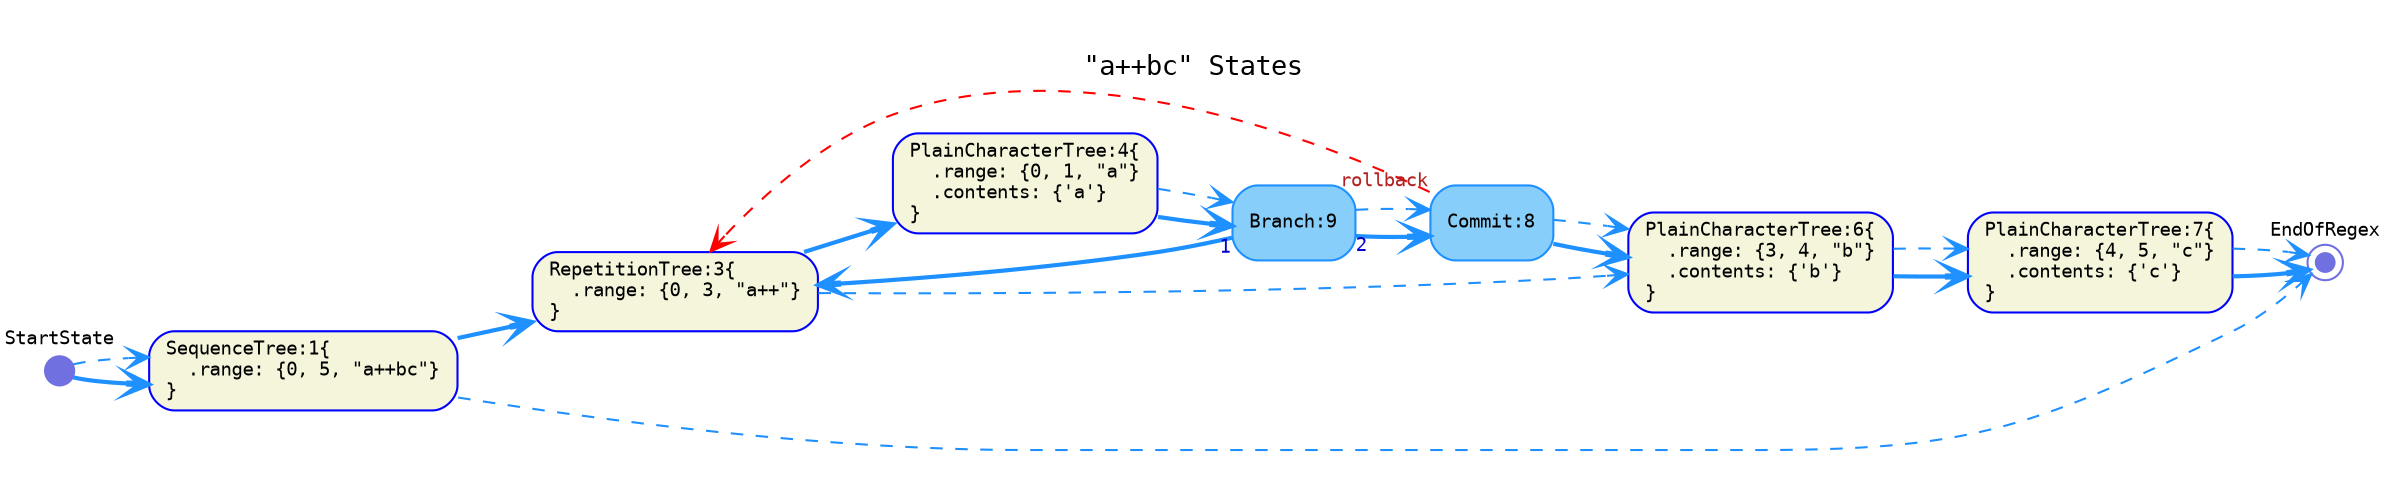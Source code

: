digraph G {
  rankdir=LR;
  graph [fontname="Monospace", fontsize="13", pad="0.3"]
  labelloc="t";
  label="\"a++bc\" States";

  // tree-and-state nodes
  node [fontname="Monospace", fontsize= "9", shape="box", style="rounded,filled", color="Blue", fillcolor="Beige", fixedsize="false", width="0.75"]
  1[ label="SequenceTree:1\{\l  .range: \{0, 5, \"a++bc\"\}\l\}\l" ]
  3[ label="RepetitionTree:3\{\l  .range: \{0, 3, \"a++\"\}\l\}\l" ]
  4[ label="PlainCharacterTree:4\{\l  .range: \{0, 1, \"a\"\}\l  .contents: \{'a'\}\l\}\l" ]
  6[ label="PlainCharacterTree:6\{\l  .range: \{3, 4, \"b\"\}\l  .contents: \{'b'\}\l\}\l" ]
  7[ label="PlainCharacterTree:7\{\l  .range: \{4, 5, \"c\"\}\l  .contents: \{'c'\}\l\}\l" ]

  // state nodes
  node [fontname="Monospace", fontsize= "9", shape="box", style="rounded,filled", color="DodgerBlue", fillcolor="LightSkyBlue", fixedsize="false", width="0.75"]
  8[ label="Commit:8\l" ]
  9[ label="Branch:9\l" ]

  // end nodes
  node [fontname="Monospace", fontsize= "9", shape="doublecircle", style="rounded,filled", color="#7070E0", fillcolor="#7070E0", fixedsize="true", width="0.12"]
  EndOfRegex[ label="EndOfRegex\l\l\l\l" ]

  // start nodes
  node [fontname="Monospace", fontsize= "9", shape="circle", style="rounded,filled", color="#7070E0", fillcolor="#7070E0", fixedsize="true", width="0.20"]
  StartState[ label="StartState\l\l\l\l" ]

  // back-reference edges
  edge [fontname="Monospace", fontsize="9", style="dashed", color="Red", fontcolor="Firebrick", arrowhead="vee", arrowtail="none", dir="both"]
  8 -> 3 [ label="",  taillabel="rollback" ]

  // successor edges
  edge [fontname="Monospace", fontsize="9", style="bold", color="DodgerBlue", fontcolor="MediumBlue", arrowhead="vee", arrowtail="none", dir="both"]
  1 -> 3 [ label="",  taillabel="" ]
  3 -> 4 [ label="",  taillabel="" ]
  4 -> 9 [ label="",  taillabel="" ]
  6 -> 7 [ label="",  taillabel="" ]
  7 -> EndOfRegex [ label="",  taillabel="" ]
  8 -> 6 [ label="",  taillabel="" ]
  9 -> 3 [ label="",  taillabel="1" ]
  9 -> 8 [ label="",  taillabel="2" ]
  StartState -> 1 [ label="",  taillabel="" ]

  // continuation edges
  edge [fontname="Monospace", fontsize="9", style="dashed", color="DodgerBlue", fontcolor="MediumBlue", arrowhead="vee", arrowtail="none", dir="both"]
  1 -> EndOfRegex [ label="",  taillabel="" ]
  3 -> 6 [ label="",  taillabel="" ]
  4 -> 9 [ label="",  taillabel="" ]
  6 -> 7 [ label="",  taillabel="" ]
  7 -> EndOfRegex [ label="",  taillabel="" ]
  8 -> 6 [ label="",  taillabel="" ]
  9 -> 8 [ label="",  taillabel="" ]
  StartState -> 1 [ label="",  taillabel="" ]
}
